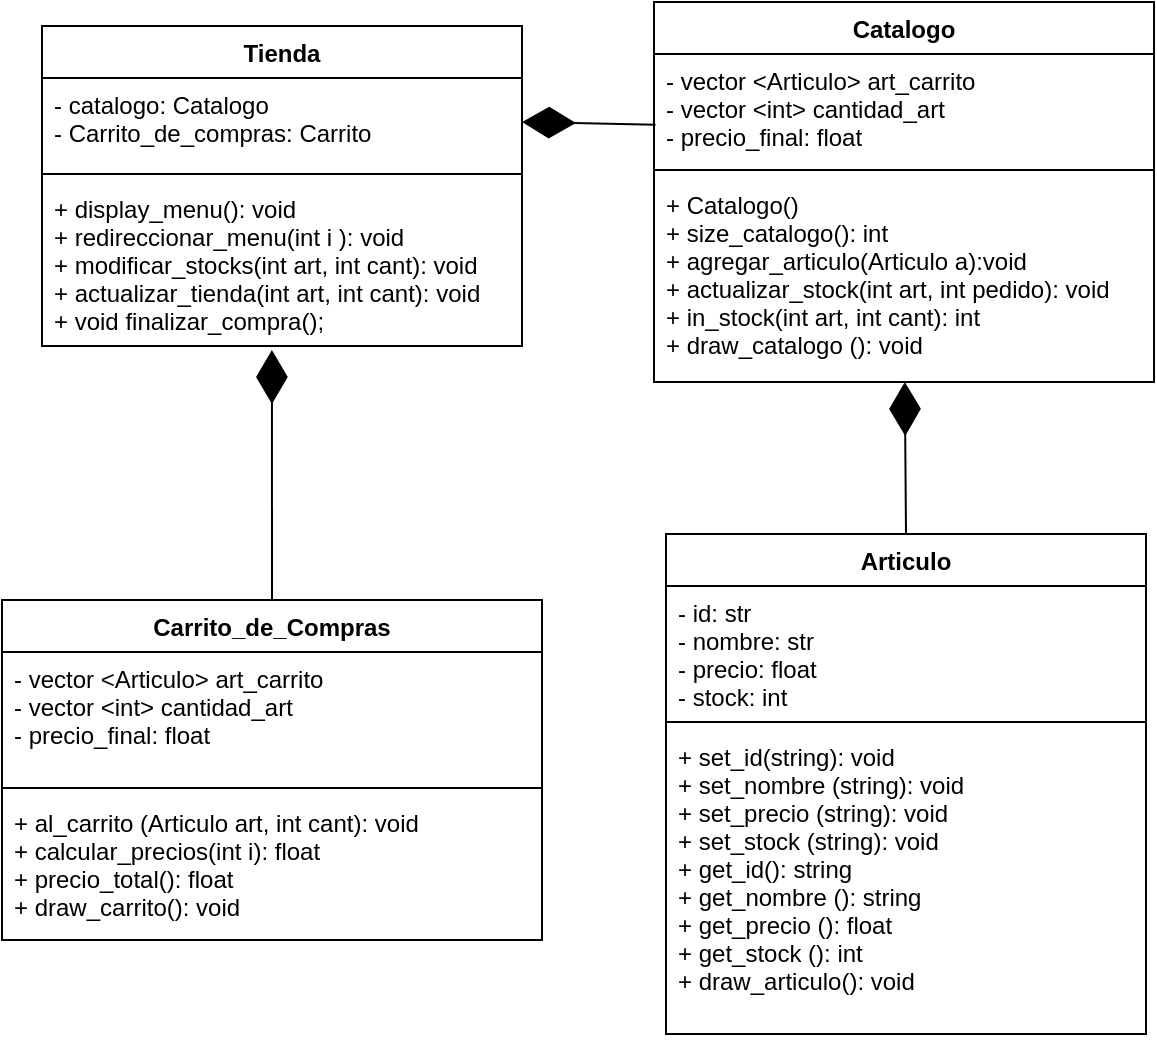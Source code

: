 <mxfile>
    <diagram id="xktuOcfVAkyBoNHO14XV" name="Página-1">
        <mxGraphModel dx="840" dy="1734" grid="1" gridSize="10" guides="1" tooltips="1" connect="1" arrows="1" fold="1" page="0" pageScale="1" pageWidth="827" pageHeight="1169" math="0" shadow="0">
            <root>
                <mxCell id="0"/>
                <mxCell id="1" parent="0"/>
                <mxCell id="7" value="Catalogo" style="swimlane;fontStyle=1;align=center;verticalAlign=top;childLayout=stackLayout;horizontal=1;startSize=26;horizontalStack=0;resizeParent=1;resizeParentMax=0;resizeLast=0;collapsible=1;marginBottom=0;" parent="1" vertex="1">
                    <mxGeometry x="420" y="-13" width="250" height="190" as="geometry"/>
                </mxCell>
                <mxCell id="8" value="- vector &lt;Articulo&gt; art_carrito&#10;- vector &lt;int&gt; cantidad_art&#10;- precio_final: float " style="text;strokeColor=none;fillColor=none;align=left;verticalAlign=top;spacingLeft=4;spacingRight=4;overflow=hidden;rotatable=0;points=[[0,0.5],[1,0.5]];portConstraint=eastwest;" parent="7" vertex="1">
                    <mxGeometry y="26" width="250" height="54" as="geometry"/>
                </mxCell>
                <mxCell id="9" value="" style="line;strokeWidth=1;fillColor=none;align=left;verticalAlign=middle;spacingTop=-1;spacingLeft=3;spacingRight=3;rotatable=0;labelPosition=right;points=[];portConstraint=eastwest;strokeColor=inherit;" parent="7" vertex="1">
                    <mxGeometry y="80" width="250" height="8" as="geometry"/>
                </mxCell>
                <mxCell id="10" value="+ Catalogo()&#10;+ size_catalogo(): int&#10;+ agregar_articulo(Articulo a):void&#10;+ actualizar_stock(int art, int pedido): void&#10;+ in_stock(int art, int cant): int&#10;+ draw_catalogo (): void&#10;" style="text;strokeColor=none;fillColor=none;align=left;verticalAlign=top;spacingLeft=4;spacingRight=4;overflow=hidden;rotatable=0;points=[[0,0.5],[1,0.5]];portConstraint=eastwest;" parent="7" vertex="1">
                    <mxGeometry y="88" width="250" height="102" as="geometry"/>
                </mxCell>
                <mxCell id="11" value="Carrito_de_Compras" style="swimlane;fontStyle=1;align=center;verticalAlign=top;childLayout=stackLayout;horizontal=1;startSize=26;horizontalStack=0;resizeParent=1;resizeParentMax=0;resizeLast=0;collapsible=1;marginBottom=0;" parent="1" vertex="1">
                    <mxGeometry x="94" y="286" width="270" height="170" as="geometry"/>
                </mxCell>
                <mxCell id="12" value="- vector &lt;Articulo&gt; art_carrito&#10;- vector &lt;int&gt; cantidad_art&#10;- precio_final: float " style="text;strokeColor=none;fillColor=none;align=left;verticalAlign=top;spacingLeft=4;spacingRight=4;overflow=hidden;rotatable=0;points=[[0,0.5],[1,0.5]];portConstraint=eastwest;" parent="11" vertex="1">
                    <mxGeometry y="26" width="270" height="64" as="geometry"/>
                </mxCell>
                <mxCell id="13" value="" style="line;strokeWidth=1;fillColor=none;align=left;verticalAlign=middle;spacingTop=-1;spacingLeft=3;spacingRight=3;rotatable=0;labelPosition=right;points=[];portConstraint=eastwest;strokeColor=inherit;" parent="11" vertex="1">
                    <mxGeometry y="90" width="270" height="8" as="geometry"/>
                </mxCell>
                <mxCell id="14" value="+ al_carrito (Articulo art, int cant): void&#10;+ calcular_precios(int i): float&#10;+ precio_total(): float&#10;+ draw_carrito(): void" style="text;strokeColor=none;fillColor=none;align=left;verticalAlign=top;spacingLeft=4;spacingRight=4;overflow=hidden;rotatable=0;points=[[0,0.5],[1,0.5]];portConstraint=eastwest;" parent="11" vertex="1">
                    <mxGeometry y="98" width="270" height="72" as="geometry"/>
                </mxCell>
                <mxCell id="21" value="Tienda" style="swimlane;fontStyle=1;align=center;verticalAlign=top;childLayout=stackLayout;horizontal=1;startSize=26;horizontalStack=0;resizeParent=1;resizeParentMax=0;resizeLast=0;collapsible=1;marginBottom=0;" parent="1" vertex="1">
                    <mxGeometry x="114" y="-1" width="240" height="160" as="geometry"/>
                </mxCell>
                <mxCell id="22" value="- catalogo: Catalogo&#10;- Carrito_de_compras: Carrito" style="text;strokeColor=none;fillColor=none;align=left;verticalAlign=top;spacingLeft=4;spacingRight=4;overflow=hidden;rotatable=0;points=[[0,0.5],[1,0.5]];portConstraint=eastwest;" parent="21" vertex="1">
                    <mxGeometry y="26" width="240" height="44" as="geometry"/>
                </mxCell>
                <mxCell id="23" value="" style="line;strokeWidth=1;fillColor=none;align=left;verticalAlign=middle;spacingTop=-1;spacingLeft=3;spacingRight=3;rotatable=0;labelPosition=right;points=[];portConstraint=eastwest;strokeColor=inherit;" parent="21" vertex="1">
                    <mxGeometry y="70" width="240" height="8" as="geometry"/>
                </mxCell>
                <mxCell id="24" value="+ display_menu(): void&#10;+ redireccionar_menu(int i ): void&#10;+ modificar_stocks(int art, int cant): void&#10;+ actualizar_tienda(int art, int cant): void&#10;+ void finalizar_compra();" style="text;strokeColor=none;fillColor=none;align=left;verticalAlign=top;spacingLeft=4;spacingRight=4;overflow=hidden;rotatable=0;points=[[0,0.5],[1,0.5]];portConstraint=eastwest;" parent="21" vertex="1">
                    <mxGeometry y="78" width="240" height="82" as="geometry"/>
                </mxCell>
                <mxCell id="34" value="Articulo" style="swimlane;fontStyle=1;align=center;verticalAlign=top;childLayout=stackLayout;horizontal=1;startSize=26;horizontalStack=0;resizeParent=1;resizeParentMax=0;resizeLast=0;collapsible=1;marginBottom=0;" parent="1" vertex="1">
                    <mxGeometry x="426" y="253" width="240" height="250" as="geometry"/>
                </mxCell>
                <mxCell id="35" value="- id: str&#10;- nombre: str&#10;- precio: float&#10;- stock: int" style="text;strokeColor=none;fillColor=none;align=left;verticalAlign=top;spacingLeft=4;spacingRight=4;overflow=hidden;rotatable=0;points=[[0,0.5],[1,0.5]];portConstraint=eastwest;" parent="34" vertex="1">
                    <mxGeometry y="26" width="240" height="64" as="geometry"/>
                </mxCell>
                <mxCell id="36" value="" style="line;strokeWidth=1;fillColor=none;align=left;verticalAlign=middle;spacingTop=-1;spacingLeft=3;spacingRight=3;rotatable=0;labelPosition=right;points=[];portConstraint=eastwest;strokeColor=inherit;" parent="34" vertex="1">
                    <mxGeometry y="90" width="240" height="8" as="geometry"/>
                </mxCell>
                <mxCell id="37" value="+ set_id(string): void&#10;+ set_nombre (string): void&#10;+ set_precio (string): void&#10;+ set_stock (string): void&#10;+ get_id(): string&#10;+ get_nombre (): string&#10;+ get_precio (): float&#10;+ get_stock (): int&#10;+ draw_articulo(): void" style="text;strokeColor=none;fillColor=none;align=left;verticalAlign=top;spacingLeft=4;spacingRight=4;overflow=hidden;rotatable=0;points=[[0,0.5],[1,0.5]];portConstraint=eastwest;" parent="34" vertex="1">
                    <mxGeometry y="98" width="240" height="152" as="geometry"/>
                </mxCell>
                <mxCell id="40" value="" style="endArrow=diamondThin;endFill=1;endSize=24;html=1;exitX=0.5;exitY=0;exitDx=0;exitDy=0;" parent="1" source="34" target="10" edge="1">
                    <mxGeometry width="160" relative="1" as="geometry">
                        <mxPoint x="420" y="210" as="sourcePoint"/>
                        <mxPoint x="580" y="210" as="targetPoint"/>
                    </mxGeometry>
                </mxCell>
                <mxCell id="41" value="" style="endArrow=diamondThin;endFill=1;endSize=24;html=1;entryX=1;entryY=0.5;entryDx=0;entryDy=0;exitX=0.003;exitY=0.654;exitDx=0;exitDy=0;exitPerimeter=0;" parent="1" source="8" target="22" edge="1">
                    <mxGeometry width="160" relative="1" as="geometry">
                        <mxPoint x="420" y="50" as="sourcePoint"/>
                        <mxPoint x="555.247" y="170" as="targetPoint"/>
                    </mxGeometry>
                </mxCell>
                <mxCell id="42" value="" style="endArrow=diamondThin;endFill=1;endSize=24;html=1;exitX=0.5;exitY=0;exitDx=0;exitDy=0;entryX=0.479;entryY=1.024;entryDx=0;entryDy=0;entryPerimeter=0;" parent="1" source="11" target="24" edge="1">
                    <mxGeometry width="160" relative="1" as="geometry">
                        <mxPoint x="556" y="280" as="sourcePoint"/>
                        <mxPoint x="555.247" y="170" as="targetPoint"/>
                    </mxGeometry>
                </mxCell>
            </root>
        </mxGraphModel>
    </diagram>
</mxfile>